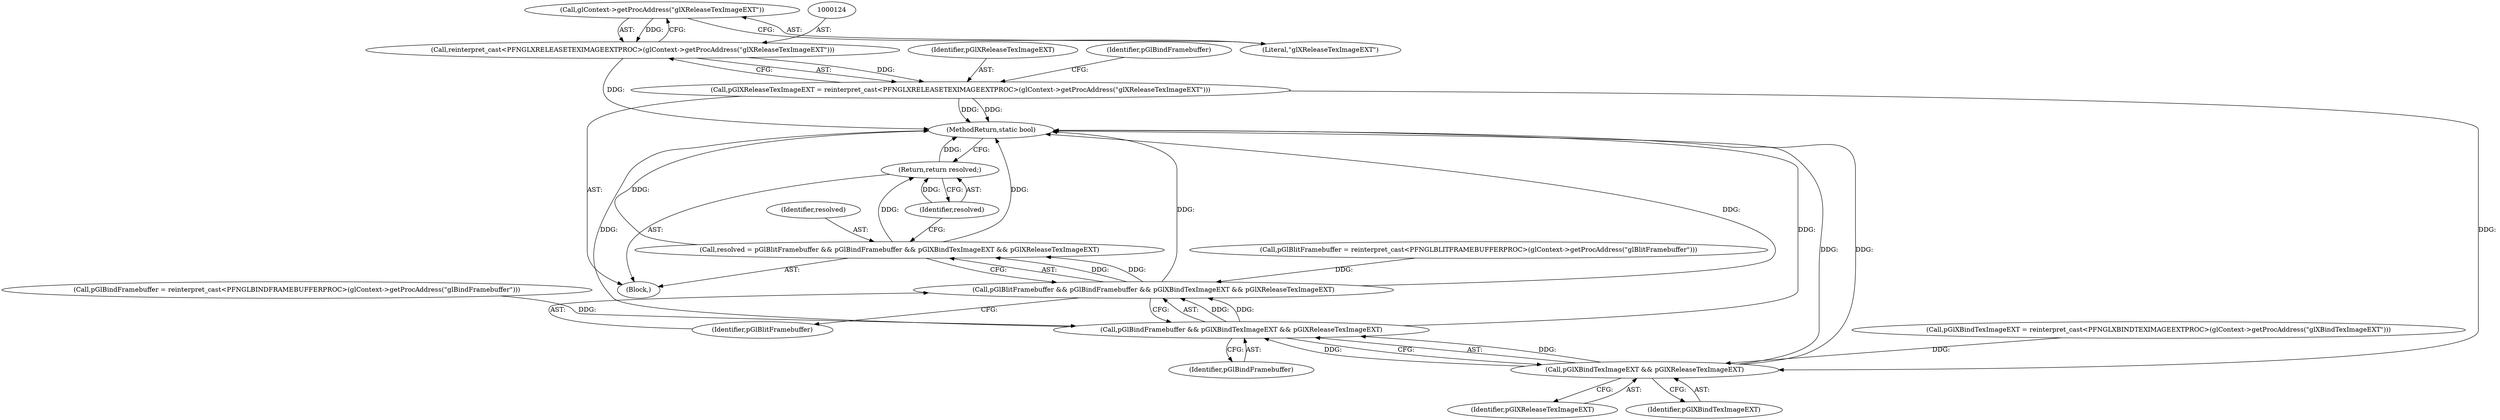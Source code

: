 digraph "1_Chrome_4da7eefcaad044a6f919947a2a0e3d4fed87834c_5@del" {
"1000125" [label="(Call,glContext->getProcAddress(\"glXReleaseTexImageEXT\"))"];
"1000123" [label="(Call,reinterpret_cast<PFNGLXRELEASETEXIMAGEEXTPROC>(glContext->getProcAddress(\"glXReleaseTexImageEXT\")))"];
"1000121" [label="(Call,pGlXReleaseTexImageEXT = reinterpret_cast<PFNGLXRELEASETEXIMAGEEXTPROC>(glContext->getProcAddress(\"glXReleaseTexImageEXT\")))"];
"1000163" [label="(Call,pGlXBindTexImageEXT && pGlXReleaseTexImageEXT)"];
"1000161" [label="(Call,pGlBindFramebuffer && pGlXBindTexImageEXT && pGlXReleaseTexImageEXT)"];
"1000159" [label="(Call,pGlBlitFramebuffer && pGlBindFramebuffer && pGlXBindTexImageEXT && pGlXReleaseTexImageEXT)"];
"1000157" [label="(Call,resolved = pGlBlitFramebuffer && pGlBindFramebuffer && pGlXBindTexImageEXT && pGlXReleaseTexImageEXT)"];
"1000166" [label="(Return,return resolved;)"];
"1000127" [label="(Call,pGlBindFramebuffer = reinterpret_cast<PFNGLBINDFRAMEBUFFERPROC>(glContext->getProcAddress(\"glBindFramebuffer\")))"];
"1000126" [label="(Literal,\"glXReleaseTexImageEXT\")"];
"1000165" [label="(Identifier,pGlXReleaseTexImageEXT)"];
"1000159" [label="(Call,pGlBlitFramebuffer && pGlBindFramebuffer && pGlXBindTexImageEXT && pGlXReleaseTexImageEXT)"];
"1000125" [label="(Call,glContext->getProcAddress(\"glXReleaseTexImageEXT\"))"];
"1000157" [label="(Call,resolved = pGlBlitFramebuffer && pGlBindFramebuffer && pGlXBindTexImageEXT && pGlXReleaseTexImageEXT)"];
"1000163" [label="(Call,pGlXBindTexImageEXT && pGlXReleaseTexImageEXT)"];
"1000133" [label="(Call,pGlBlitFramebuffer = reinterpret_cast<PFNGLBLITFRAMEBUFFERPROC>(glContext->getProcAddress(\"glBlitFramebuffer\")))"];
"1000166" [label="(Return,return resolved;)"];
"1000167" [label="(Identifier,resolved)"];
"1000115" [label="(Call,pGlXBindTexImageEXT = reinterpret_cast<PFNGLXBINDTEXIMAGEEXTPROC>(glContext->getProcAddress(\"glXBindTexImageEXT\")))"];
"1000160" [label="(Identifier,pGlBlitFramebuffer)"];
"1000122" [label="(Identifier,pGlXReleaseTexImageEXT)"];
"1000121" [label="(Call,pGlXReleaseTexImageEXT = reinterpret_cast<PFNGLXRELEASETEXIMAGEEXTPROC>(glContext->getProcAddress(\"glXReleaseTexImageEXT\")))"];
"1000102" [label="(Block,)"];
"1000162" [label="(Identifier,pGlBindFramebuffer)"];
"1000168" [label="(MethodReturn,static bool)"];
"1000161" [label="(Call,pGlBindFramebuffer && pGlXBindTexImageEXT && pGlXReleaseTexImageEXT)"];
"1000123" [label="(Call,reinterpret_cast<PFNGLXRELEASETEXIMAGEEXTPROC>(glContext->getProcAddress(\"glXReleaseTexImageEXT\")))"];
"1000128" [label="(Identifier,pGlBindFramebuffer)"];
"1000164" [label="(Identifier,pGlXBindTexImageEXT)"];
"1000158" [label="(Identifier,resolved)"];
"1000125" -> "1000123"  [label="AST: "];
"1000125" -> "1000126"  [label="CFG: "];
"1000126" -> "1000125"  [label="AST: "];
"1000123" -> "1000125"  [label="CFG: "];
"1000125" -> "1000123"  [label="DDG: "];
"1000123" -> "1000121"  [label="AST: "];
"1000124" -> "1000123"  [label="AST: "];
"1000121" -> "1000123"  [label="CFG: "];
"1000123" -> "1000168"  [label="DDG: "];
"1000123" -> "1000121"  [label="DDG: "];
"1000121" -> "1000102"  [label="AST: "];
"1000122" -> "1000121"  [label="AST: "];
"1000128" -> "1000121"  [label="CFG: "];
"1000121" -> "1000168"  [label="DDG: "];
"1000121" -> "1000168"  [label="DDG: "];
"1000121" -> "1000163"  [label="DDG: "];
"1000163" -> "1000161"  [label="AST: "];
"1000163" -> "1000164"  [label="CFG: "];
"1000163" -> "1000165"  [label="CFG: "];
"1000164" -> "1000163"  [label="AST: "];
"1000165" -> "1000163"  [label="AST: "];
"1000161" -> "1000163"  [label="CFG: "];
"1000163" -> "1000168"  [label="DDG: "];
"1000163" -> "1000168"  [label="DDG: "];
"1000163" -> "1000161"  [label="DDG: "];
"1000163" -> "1000161"  [label="DDG: "];
"1000115" -> "1000163"  [label="DDG: "];
"1000161" -> "1000159"  [label="AST: "];
"1000161" -> "1000162"  [label="CFG: "];
"1000162" -> "1000161"  [label="AST: "];
"1000159" -> "1000161"  [label="CFG: "];
"1000161" -> "1000168"  [label="DDG: "];
"1000161" -> "1000168"  [label="DDG: "];
"1000161" -> "1000159"  [label="DDG: "];
"1000161" -> "1000159"  [label="DDG: "];
"1000127" -> "1000161"  [label="DDG: "];
"1000159" -> "1000157"  [label="AST: "];
"1000159" -> "1000160"  [label="CFG: "];
"1000160" -> "1000159"  [label="AST: "];
"1000157" -> "1000159"  [label="CFG: "];
"1000159" -> "1000168"  [label="DDG: "];
"1000159" -> "1000168"  [label="DDG: "];
"1000159" -> "1000157"  [label="DDG: "];
"1000159" -> "1000157"  [label="DDG: "];
"1000133" -> "1000159"  [label="DDG: "];
"1000157" -> "1000102"  [label="AST: "];
"1000158" -> "1000157"  [label="AST: "];
"1000167" -> "1000157"  [label="CFG: "];
"1000157" -> "1000168"  [label="DDG: "];
"1000157" -> "1000168"  [label="DDG: "];
"1000157" -> "1000166"  [label="DDG: "];
"1000166" -> "1000102"  [label="AST: "];
"1000166" -> "1000167"  [label="CFG: "];
"1000167" -> "1000166"  [label="AST: "];
"1000168" -> "1000166"  [label="CFG: "];
"1000166" -> "1000168"  [label="DDG: "];
"1000167" -> "1000166"  [label="DDG: "];
}
